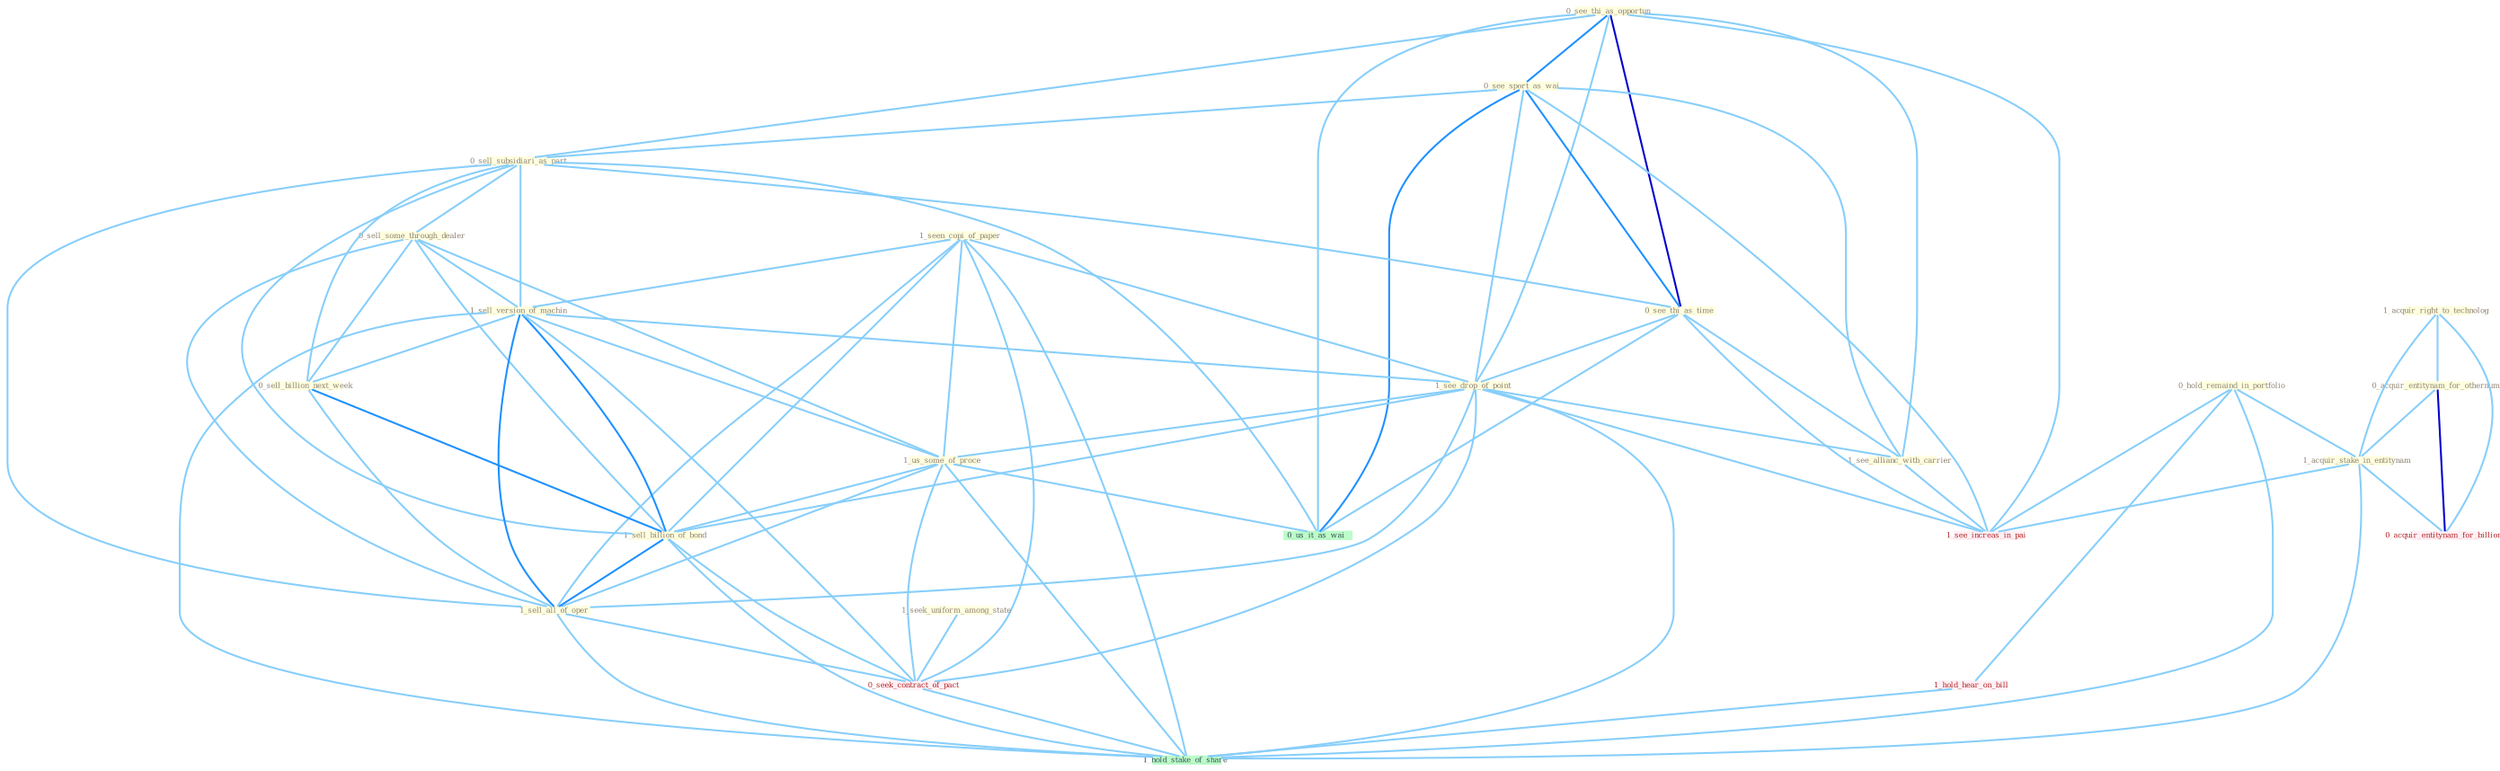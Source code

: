 Graph G{ 
    node
    [shape=polygon,style=filled,width=.5,height=.06,color="#BDFCC9",fixedsize=true,fontsize=4,
    fontcolor="#2f4f4f"];
    {node
    [color="#ffffe0", fontcolor="#8b7d6b"] "0_see_thi_as_opportun " "0_see_sport_as_wai " "0_sell_subsidiari_as_part " "1_seen_copi_of_paper " "0_see_thi_as_time " "0_sell_some_through_dealer " "1_sell_version_of_machin " "0_hold_remaind_in_portfolio " "0_sell_billion_next_week " "1_see_drop_of_point " "1_acquir_right_to_technolog " "1_us_some_of_proce " "0_acquir_entitynam_for_othernum " "1_seek_uniform_among_state " "1_sell_billion_of_bond " "1_see_allianc_with_carrier " "1_acquir_stake_in_entitynam " "1_sell_all_of_oper "}
{node [color="#fff0f5", fontcolor="#b22222"] "0_seek_contract_of_pact " "0_acquir_entitynam_for_billion " "1_see_increas_in_pai " "1_hold_hear_on_bill "}
edge [color="#B0E2FF"];

	"0_see_thi_as_opportun " -- "0_see_sport_as_wai " [w="2", color="#1e90ff" , len=0.8];
	"0_see_thi_as_opportun " -- "0_sell_subsidiari_as_part " [w="1", color="#87cefa" ];
	"0_see_thi_as_opportun " -- "0_see_thi_as_time " [w="3", color="#0000cd" , len=0.6];
	"0_see_thi_as_opportun " -- "1_see_drop_of_point " [w="1", color="#87cefa" ];
	"0_see_thi_as_opportun " -- "1_see_allianc_with_carrier " [w="1", color="#87cefa" ];
	"0_see_thi_as_opportun " -- "0_us_it_as_wai " [w="1", color="#87cefa" ];
	"0_see_thi_as_opportun " -- "1_see_increas_in_pai " [w="1", color="#87cefa" ];
	"0_see_sport_as_wai " -- "0_sell_subsidiari_as_part " [w="1", color="#87cefa" ];
	"0_see_sport_as_wai " -- "0_see_thi_as_time " [w="2", color="#1e90ff" , len=0.8];
	"0_see_sport_as_wai " -- "1_see_drop_of_point " [w="1", color="#87cefa" ];
	"0_see_sport_as_wai " -- "1_see_allianc_with_carrier " [w="1", color="#87cefa" ];
	"0_see_sport_as_wai " -- "0_us_it_as_wai " [w="2", color="#1e90ff" , len=0.8];
	"0_see_sport_as_wai " -- "1_see_increas_in_pai " [w="1", color="#87cefa" ];
	"0_sell_subsidiari_as_part " -- "0_see_thi_as_time " [w="1", color="#87cefa" ];
	"0_sell_subsidiari_as_part " -- "0_sell_some_through_dealer " [w="1", color="#87cefa" ];
	"0_sell_subsidiari_as_part " -- "1_sell_version_of_machin " [w="1", color="#87cefa" ];
	"0_sell_subsidiari_as_part " -- "0_sell_billion_next_week " [w="1", color="#87cefa" ];
	"0_sell_subsidiari_as_part " -- "1_sell_billion_of_bond " [w="1", color="#87cefa" ];
	"0_sell_subsidiari_as_part " -- "1_sell_all_of_oper " [w="1", color="#87cefa" ];
	"0_sell_subsidiari_as_part " -- "0_us_it_as_wai " [w="1", color="#87cefa" ];
	"1_seen_copi_of_paper " -- "1_sell_version_of_machin " [w="1", color="#87cefa" ];
	"1_seen_copi_of_paper " -- "1_see_drop_of_point " [w="1", color="#87cefa" ];
	"1_seen_copi_of_paper " -- "1_us_some_of_proce " [w="1", color="#87cefa" ];
	"1_seen_copi_of_paper " -- "1_sell_billion_of_bond " [w="1", color="#87cefa" ];
	"1_seen_copi_of_paper " -- "1_sell_all_of_oper " [w="1", color="#87cefa" ];
	"1_seen_copi_of_paper " -- "0_seek_contract_of_pact " [w="1", color="#87cefa" ];
	"1_seen_copi_of_paper " -- "1_hold_stake_of_share " [w="1", color="#87cefa" ];
	"0_see_thi_as_time " -- "1_see_drop_of_point " [w="1", color="#87cefa" ];
	"0_see_thi_as_time " -- "1_see_allianc_with_carrier " [w="1", color="#87cefa" ];
	"0_see_thi_as_time " -- "0_us_it_as_wai " [w="1", color="#87cefa" ];
	"0_see_thi_as_time " -- "1_see_increas_in_pai " [w="1", color="#87cefa" ];
	"0_sell_some_through_dealer " -- "1_sell_version_of_machin " [w="1", color="#87cefa" ];
	"0_sell_some_through_dealer " -- "0_sell_billion_next_week " [w="1", color="#87cefa" ];
	"0_sell_some_through_dealer " -- "1_us_some_of_proce " [w="1", color="#87cefa" ];
	"0_sell_some_through_dealer " -- "1_sell_billion_of_bond " [w="1", color="#87cefa" ];
	"0_sell_some_through_dealer " -- "1_sell_all_of_oper " [w="1", color="#87cefa" ];
	"1_sell_version_of_machin " -- "0_sell_billion_next_week " [w="1", color="#87cefa" ];
	"1_sell_version_of_machin " -- "1_see_drop_of_point " [w="1", color="#87cefa" ];
	"1_sell_version_of_machin " -- "1_us_some_of_proce " [w="1", color="#87cefa" ];
	"1_sell_version_of_machin " -- "1_sell_billion_of_bond " [w="2", color="#1e90ff" , len=0.8];
	"1_sell_version_of_machin " -- "1_sell_all_of_oper " [w="2", color="#1e90ff" , len=0.8];
	"1_sell_version_of_machin " -- "0_seek_contract_of_pact " [w="1", color="#87cefa" ];
	"1_sell_version_of_machin " -- "1_hold_stake_of_share " [w="1", color="#87cefa" ];
	"0_hold_remaind_in_portfolio " -- "1_acquir_stake_in_entitynam " [w="1", color="#87cefa" ];
	"0_hold_remaind_in_portfolio " -- "1_see_increas_in_pai " [w="1", color="#87cefa" ];
	"0_hold_remaind_in_portfolio " -- "1_hold_hear_on_bill " [w="1", color="#87cefa" ];
	"0_hold_remaind_in_portfolio " -- "1_hold_stake_of_share " [w="1", color="#87cefa" ];
	"0_sell_billion_next_week " -- "1_sell_billion_of_bond " [w="2", color="#1e90ff" , len=0.8];
	"0_sell_billion_next_week " -- "1_sell_all_of_oper " [w="1", color="#87cefa" ];
	"1_see_drop_of_point " -- "1_us_some_of_proce " [w="1", color="#87cefa" ];
	"1_see_drop_of_point " -- "1_sell_billion_of_bond " [w="1", color="#87cefa" ];
	"1_see_drop_of_point " -- "1_see_allianc_with_carrier " [w="1", color="#87cefa" ];
	"1_see_drop_of_point " -- "1_sell_all_of_oper " [w="1", color="#87cefa" ];
	"1_see_drop_of_point " -- "0_seek_contract_of_pact " [w="1", color="#87cefa" ];
	"1_see_drop_of_point " -- "1_see_increas_in_pai " [w="1", color="#87cefa" ];
	"1_see_drop_of_point " -- "1_hold_stake_of_share " [w="1", color="#87cefa" ];
	"1_acquir_right_to_technolog " -- "0_acquir_entitynam_for_othernum " [w="1", color="#87cefa" ];
	"1_acquir_right_to_technolog " -- "1_acquir_stake_in_entitynam " [w="1", color="#87cefa" ];
	"1_acquir_right_to_technolog " -- "0_acquir_entitynam_for_billion " [w="1", color="#87cefa" ];
	"1_us_some_of_proce " -- "1_sell_billion_of_bond " [w="1", color="#87cefa" ];
	"1_us_some_of_proce " -- "1_sell_all_of_oper " [w="1", color="#87cefa" ];
	"1_us_some_of_proce " -- "0_seek_contract_of_pact " [w="1", color="#87cefa" ];
	"1_us_some_of_proce " -- "0_us_it_as_wai " [w="1", color="#87cefa" ];
	"1_us_some_of_proce " -- "1_hold_stake_of_share " [w="1", color="#87cefa" ];
	"0_acquir_entitynam_for_othernum " -- "1_acquir_stake_in_entitynam " [w="1", color="#87cefa" ];
	"0_acquir_entitynam_for_othernum " -- "0_acquir_entitynam_for_billion " [w="3", color="#0000cd" , len=0.6];
	"1_seek_uniform_among_state " -- "0_seek_contract_of_pact " [w="1", color="#87cefa" ];
	"1_sell_billion_of_bond " -- "1_sell_all_of_oper " [w="2", color="#1e90ff" , len=0.8];
	"1_sell_billion_of_bond " -- "0_seek_contract_of_pact " [w="1", color="#87cefa" ];
	"1_sell_billion_of_bond " -- "1_hold_stake_of_share " [w="1", color="#87cefa" ];
	"1_see_allianc_with_carrier " -- "1_see_increas_in_pai " [w="1", color="#87cefa" ];
	"1_acquir_stake_in_entitynam " -- "0_acquir_entitynam_for_billion " [w="1", color="#87cefa" ];
	"1_acquir_stake_in_entitynam " -- "1_see_increas_in_pai " [w="1", color="#87cefa" ];
	"1_acquir_stake_in_entitynam " -- "1_hold_stake_of_share " [w="1", color="#87cefa" ];
	"1_sell_all_of_oper " -- "0_seek_contract_of_pact " [w="1", color="#87cefa" ];
	"1_sell_all_of_oper " -- "1_hold_stake_of_share " [w="1", color="#87cefa" ];
	"0_seek_contract_of_pact " -- "1_hold_stake_of_share " [w="1", color="#87cefa" ];
	"1_hold_hear_on_bill " -- "1_hold_stake_of_share " [w="1", color="#87cefa" ];
}